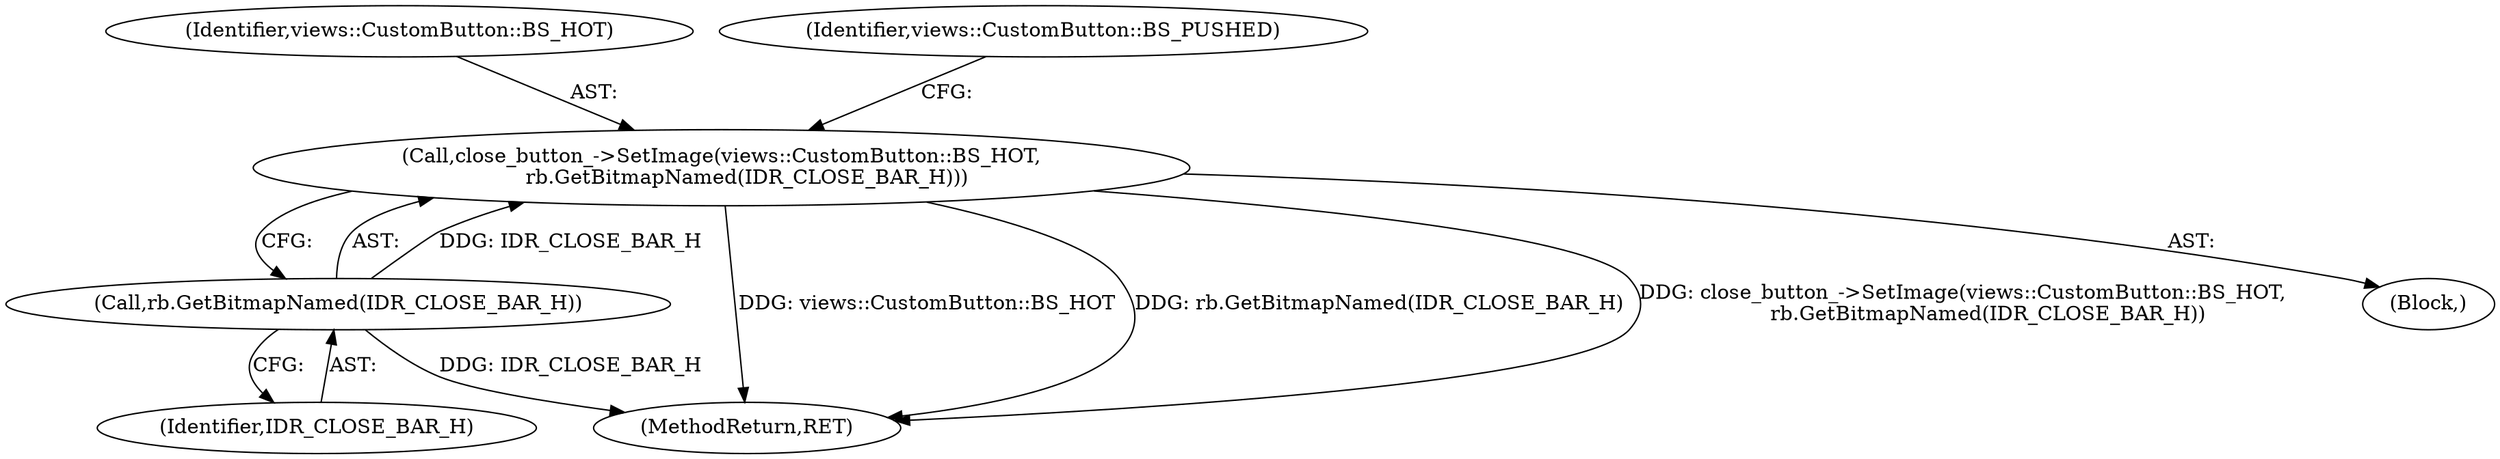 digraph "0_Chrome_6b5f83842b5edb5d4bd6684b196b3630c6769731_4@API" {
"1000243" [label="(Call,close_button_->SetImage(views::CustomButton::BS_HOT,\n        rb.GetBitmapNamed(IDR_CLOSE_BAR_H)))"];
"1000245" [label="(Call,rb.GetBitmapNamed(IDR_CLOSE_BAR_H))"];
"1000246" [label="(Identifier,IDR_CLOSE_BAR_H)"];
"1000253" [label="(MethodReturn,RET)"];
"1000244" [label="(Identifier,views::CustomButton::BS_HOT)"];
"1000245" [label="(Call,rb.GetBitmapNamed(IDR_CLOSE_BAR_H))"];
"1000243" [label="(Call,close_button_->SetImage(views::CustomButton::BS_HOT,\n        rb.GetBitmapNamed(IDR_CLOSE_BAR_H)))"];
"1000106" [label="(Block,)"];
"1000248" [label="(Identifier,views::CustomButton::BS_PUSHED)"];
"1000243" -> "1000106"  [label="AST: "];
"1000243" -> "1000245"  [label="CFG: "];
"1000244" -> "1000243"  [label="AST: "];
"1000245" -> "1000243"  [label="AST: "];
"1000248" -> "1000243"  [label="CFG: "];
"1000243" -> "1000253"  [label="DDG: views::CustomButton::BS_HOT"];
"1000243" -> "1000253"  [label="DDG: rb.GetBitmapNamed(IDR_CLOSE_BAR_H)"];
"1000243" -> "1000253"  [label="DDG: close_button_->SetImage(views::CustomButton::BS_HOT,\n        rb.GetBitmapNamed(IDR_CLOSE_BAR_H))"];
"1000245" -> "1000243"  [label="DDG: IDR_CLOSE_BAR_H"];
"1000245" -> "1000246"  [label="CFG: "];
"1000246" -> "1000245"  [label="AST: "];
"1000245" -> "1000253"  [label="DDG: IDR_CLOSE_BAR_H"];
}
